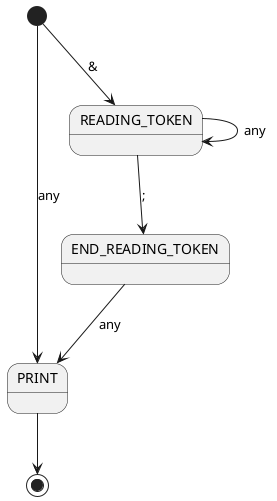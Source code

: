 @startuml
[*] -down-> PRINT: any
[*] -down-> READING_TOKEN: &
READING_TOKEN -down-> READING_TOKEN: any
READING_TOKEN -down-> END_READING_TOKEN: ;
END_READING_TOKEN -down-> PRINT: any
PRINT --> [*]
@enduml